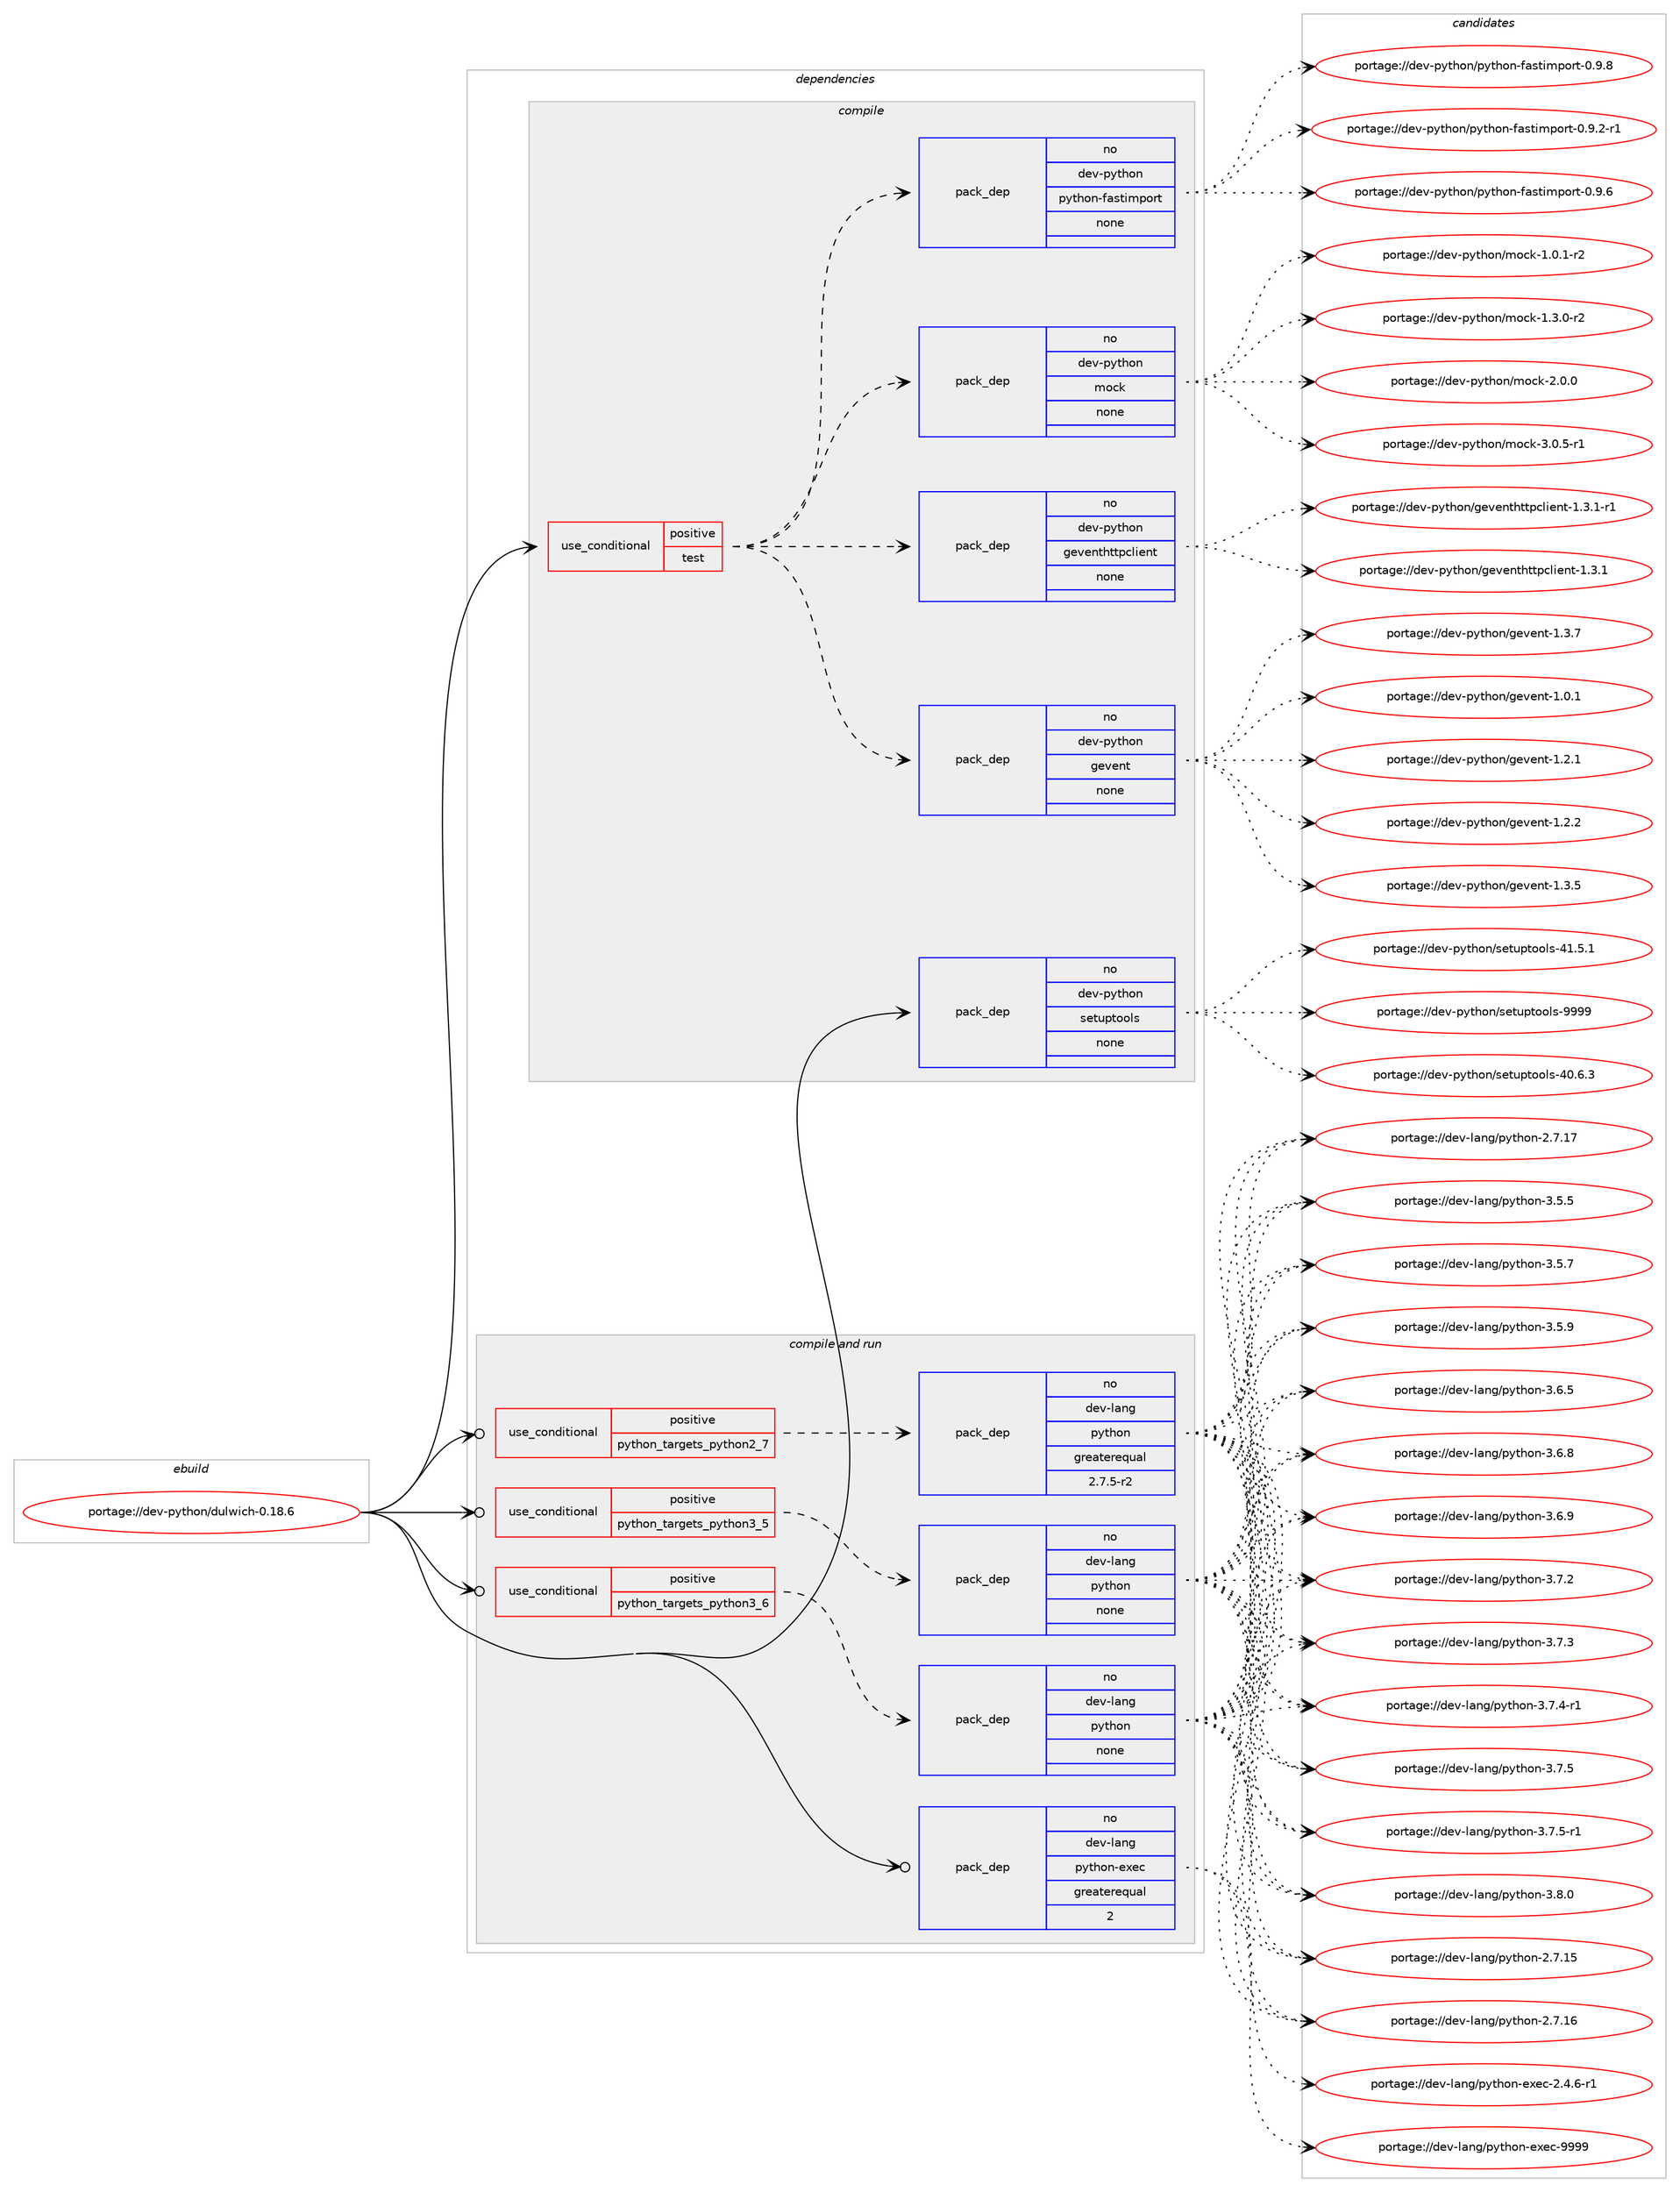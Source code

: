 digraph prolog {

# *************
# Graph options
# *************

newrank=true;
concentrate=true;
compound=true;
graph [rankdir=LR,fontname=Helvetica,fontsize=10,ranksep=1.5];#, ranksep=2.5, nodesep=0.2];
edge  [arrowhead=vee];
node  [fontname=Helvetica,fontsize=10];

# **********
# The ebuild
# **********

subgraph cluster_leftcol {
color=gray;
rank=same;
label=<<i>ebuild</i>>;
id [label="portage://dev-python/dulwich-0.18.6", color=red, width=4, href="../dev-python/dulwich-0.18.6.svg"];
}

# ****************
# The dependencies
# ****************

subgraph cluster_midcol {
color=gray;
label=<<i>dependencies</i>>;
subgraph cluster_compile {
fillcolor="#eeeeee";
style=filled;
label=<<i>compile</i>>;
subgraph cond28095 {
dependency137727 [label=<<TABLE BORDER="0" CELLBORDER="1" CELLSPACING="0" CELLPADDING="4"><TR><TD ROWSPAN="3" CELLPADDING="10">use_conditional</TD></TR><TR><TD>positive</TD></TR><TR><TD>test</TD></TR></TABLE>>, shape=none, color=red];
subgraph pack106316 {
dependency137728 [label=<<TABLE BORDER="0" CELLBORDER="1" CELLSPACING="0" CELLPADDING="4" WIDTH="220"><TR><TD ROWSPAN="6" CELLPADDING="30">pack_dep</TD></TR><TR><TD WIDTH="110">no</TD></TR><TR><TD>dev-python</TD></TR><TR><TD>gevent</TD></TR><TR><TD>none</TD></TR><TR><TD></TD></TR></TABLE>>, shape=none, color=blue];
}
dependency137727:e -> dependency137728:w [weight=20,style="dashed",arrowhead="vee"];
subgraph pack106317 {
dependency137729 [label=<<TABLE BORDER="0" CELLBORDER="1" CELLSPACING="0" CELLPADDING="4" WIDTH="220"><TR><TD ROWSPAN="6" CELLPADDING="30">pack_dep</TD></TR><TR><TD WIDTH="110">no</TD></TR><TR><TD>dev-python</TD></TR><TR><TD>geventhttpclient</TD></TR><TR><TD>none</TD></TR><TR><TD></TD></TR></TABLE>>, shape=none, color=blue];
}
dependency137727:e -> dependency137729:w [weight=20,style="dashed",arrowhead="vee"];
subgraph pack106318 {
dependency137730 [label=<<TABLE BORDER="0" CELLBORDER="1" CELLSPACING="0" CELLPADDING="4" WIDTH="220"><TR><TD ROWSPAN="6" CELLPADDING="30">pack_dep</TD></TR><TR><TD WIDTH="110">no</TD></TR><TR><TD>dev-python</TD></TR><TR><TD>mock</TD></TR><TR><TD>none</TD></TR><TR><TD></TD></TR></TABLE>>, shape=none, color=blue];
}
dependency137727:e -> dependency137730:w [weight=20,style="dashed",arrowhead="vee"];
subgraph pack106319 {
dependency137731 [label=<<TABLE BORDER="0" CELLBORDER="1" CELLSPACING="0" CELLPADDING="4" WIDTH="220"><TR><TD ROWSPAN="6" CELLPADDING="30">pack_dep</TD></TR><TR><TD WIDTH="110">no</TD></TR><TR><TD>dev-python</TD></TR><TR><TD>python-fastimport</TD></TR><TR><TD>none</TD></TR><TR><TD></TD></TR></TABLE>>, shape=none, color=blue];
}
dependency137727:e -> dependency137731:w [weight=20,style="dashed",arrowhead="vee"];
}
id:e -> dependency137727:w [weight=20,style="solid",arrowhead="vee"];
subgraph pack106320 {
dependency137732 [label=<<TABLE BORDER="0" CELLBORDER="1" CELLSPACING="0" CELLPADDING="4" WIDTH="220"><TR><TD ROWSPAN="6" CELLPADDING="30">pack_dep</TD></TR><TR><TD WIDTH="110">no</TD></TR><TR><TD>dev-python</TD></TR><TR><TD>setuptools</TD></TR><TR><TD>none</TD></TR><TR><TD></TD></TR></TABLE>>, shape=none, color=blue];
}
id:e -> dependency137732:w [weight=20,style="solid",arrowhead="vee"];
}
subgraph cluster_compileandrun {
fillcolor="#eeeeee";
style=filled;
label=<<i>compile and run</i>>;
subgraph cond28096 {
dependency137733 [label=<<TABLE BORDER="0" CELLBORDER="1" CELLSPACING="0" CELLPADDING="4"><TR><TD ROWSPAN="3" CELLPADDING="10">use_conditional</TD></TR><TR><TD>positive</TD></TR><TR><TD>python_targets_python2_7</TD></TR></TABLE>>, shape=none, color=red];
subgraph pack106321 {
dependency137734 [label=<<TABLE BORDER="0" CELLBORDER="1" CELLSPACING="0" CELLPADDING="4" WIDTH="220"><TR><TD ROWSPAN="6" CELLPADDING="30">pack_dep</TD></TR><TR><TD WIDTH="110">no</TD></TR><TR><TD>dev-lang</TD></TR><TR><TD>python</TD></TR><TR><TD>greaterequal</TD></TR><TR><TD>2.7.5-r2</TD></TR></TABLE>>, shape=none, color=blue];
}
dependency137733:e -> dependency137734:w [weight=20,style="dashed",arrowhead="vee"];
}
id:e -> dependency137733:w [weight=20,style="solid",arrowhead="odotvee"];
subgraph cond28097 {
dependency137735 [label=<<TABLE BORDER="0" CELLBORDER="1" CELLSPACING="0" CELLPADDING="4"><TR><TD ROWSPAN="3" CELLPADDING="10">use_conditional</TD></TR><TR><TD>positive</TD></TR><TR><TD>python_targets_python3_5</TD></TR></TABLE>>, shape=none, color=red];
subgraph pack106322 {
dependency137736 [label=<<TABLE BORDER="0" CELLBORDER="1" CELLSPACING="0" CELLPADDING="4" WIDTH="220"><TR><TD ROWSPAN="6" CELLPADDING="30">pack_dep</TD></TR><TR><TD WIDTH="110">no</TD></TR><TR><TD>dev-lang</TD></TR><TR><TD>python</TD></TR><TR><TD>none</TD></TR><TR><TD></TD></TR></TABLE>>, shape=none, color=blue];
}
dependency137735:e -> dependency137736:w [weight=20,style="dashed",arrowhead="vee"];
}
id:e -> dependency137735:w [weight=20,style="solid",arrowhead="odotvee"];
subgraph cond28098 {
dependency137737 [label=<<TABLE BORDER="0" CELLBORDER="1" CELLSPACING="0" CELLPADDING="4"><TR><TD ROWSPAN="3" CELLPADDING="10">use_conditional</TD></TR><TR><TD>positive</TD></TR><TR><TD>python_targets_python3_6</TD></TR></TABLE>>, shape=none, color=red];
subgraph pack106323 {
dependency137738 [label=<<TABLE BORDER="0" CELLBORDER="1" CELLSPACING="0" CELLPADDING="4" WIDTH="220"><TR><TD ROWSPAN="6" CELLPADDING="30">pack_dep</TD></TR><TR><TD WIDTH="110">no</TD></TR><TR><TD>dev-lang</TD></TR><TR><TD>python</TD></TR><TR><TD>none</TD></TR><TR><TD></TD></TR></TABLE>>, shape=none, color=blue];
}
dependency137737:e -> dependency137738:w [weight=20,style="dashed",arrowhead="vee"];
}
id:e -> dependency137737:w [weight=20,style="solid",arrowhead="odotvee"];
subgraph pack106324 {
dependency137739 [label=<<TABLE BORDER="0" CELLBORDER="1" CELLSPACING="0" CELLPADDING="4" WIDTH="220"><TR><TD ROWSPAN="6" CELLPADDING="30">pack_dep</TD></TR><TR><TD WIDTH="110">no</TD></TR><TR><TD>dev-lang</TD></TR><TR><TD>python-exec</TD></TR><TR><TD>greaterequal</TD></TR><TR><TD>2</TD></TR></TABLE>>, shape=none, color=blue];
}
id:e -> dependency137739:w [weight=20,style="solid",arrowhead="odotvee"];
}
subgraph cluster_run {
fillcolor="#eeeeee";
style=filled;
label=<<i>run</i>>;
}
}

# **************
# The candidates
# **************

subgraph cluster_choices {
rank=same;
color=gray;
label=<<i>candidates</i>>;

subgraph choice106316 {
color=black;
nodesep=1;
choiceportage1001011184511212111610411111047103101118101110116454946484649 [label="portage://dev-python/gevent-1.0.1", color=red, width=4,href="../dev-python/gevent-1.0.1.svg"];
choiceportage1001011184511212111610411111047103101118101110116454946504649 [label="portage://dev-python/gevent-1.2.1", color=red, width=4,href="../dev-python/gevent-1.2.1.svg"];
choiceportage1001011184511212111610411111047103101118101110116454946504650 [label="portage://dev-python/gevent-1.2.2", color=red, width=4,href="../dev-python/gevent-1.2.2.svg"];
choiceportage1001011184511212111610411111047103101118101110116454946514653 [label="portage://dev-python/gevent-1.3.5", color=red, width=4,href="../dev-python/gevent-1.3.5.svg"];
choiceportage1001011184511212111610411111047103101118101110116454946514655 [label="portage://dev-python/gevent-1.3.7", color=red, width=4,href="../dev-python/gevent-1.3.7.svg"];
dependency137728:e -> choiceportage1001011184511212111610411111047103101118101110116454946484649:w [style=dotted,weight="100"];
dependency137728:e -> choiceportage1001011184511212111610411111047103101118101110116454946504649:w [style=dotted,weight="100"];
dependency137728:e -> choiceportage1001011184511212111610411111047103101118101110116454946504650:w [style=dotted,weight="100"];
dependency137728:e -> choiceportage1001011184511212111610411111047103101118101110116454946514653:w [style=dotted,weight="100"];
dependency137728:e -> choiceportage1001011184511212111610411111047103101118101110116454946514655:w [style=dotted,weight="100"];
}
subgraph choice106317 {
color=black;
nodesep=1;
choiceportage100101118451121211161041111104710310111810111011610411611611299108105101110116454946514649 [label="portage://dev-python/geventhttpclient-1.3.1", color=red, width=4,href="../dev-python/geventhttpclient-1.3.1.svg"];
choiceportage1001011184511212111610411111047103101118101110116104116116112991081051011101164549465146494511449 [label="portage://dev-python/geventhttpclient-1.3.1-r1", color=red, width=4,href="../dev-python/geventhttpclient-1.3.1-r1.svg"];
dependency137729:e -> choiceportage100101118451121211161041111104710310111810111011610411611611299108105101110116454946514649:w [style=dotted,weight="100"];
dependency137729:e -> choiceportage1001011184511212111610411111047103101118101110116104116116112991081051011101164549465146494511449:w [style=dotted,weight="100"];
}
subgraph choice106318 {
color=black;
nodesep=1;
choiceportage1001011184511212111610411111047109111991074549464846494511450 [label="portage://dev-python/mock-1.0.1-r2", color=red, width=4,href="../dev-python/mock-1.0.1-r2.svg"];
choiceportage1001011184511212111610411111047109111991074549465146484511450 [label="portage://dev-python/mock-1.3.0-r2", color=red, width=4,href="../dev-python/mock-1.3.0-r2.svg"];
choiceportage100101118451121211161041111104710911199107455046484648 [label="portage://dev-python/mock-2.0.0", color=red, width=4,href="../dev-python/mock-2.0.0.svg"];
choiceportage1001011184511212111610411111047109111991074551464846534511449 [label="portage://dev-python/mock-3.0.5-r1", color=red, width=4,href="../dev-python/mock-3.0.5-r1.svg"];
dependency137730:e -> choiceportage1001011184511212111610411111047109111991074549464846494511450:w [style=dotted,weight="100"];
dependency137730:e -> choiceportage1001011184511212111610411111047109111991074549465146484511450:w [style=dotted,weight="100"];
dependency137730:e -> choiceportage100101118451121211161041111104710911199107455046484648:w [style=dotted,weight="100"];
dependency137730:e -> choiceportage1001011184511212111610411111047109111991074551464846534511449:w [style=dotted,weight="100"];
}
subgraph choice106319 {
color=black;
nodesep=1;
choiceportage100101118451121211161041111104711212111610411111045102971151161051091121111141164548465746504511449 [label="portage://dev-python/python-fastimport-0.9.2-r1", color=red, width=4,href="../dev-python/python-fastimport-0.9.2-r1.svg"];
choiceportage10010111845112121116104111110471121211161041111104510297115116105109112111114116454846574654 [label="portage://dev-python/python-fastimport-0.9.6", color=red, width=4,href="../dev-python/python-fastimport-0.9.6.svg"];
choiceportage10010111845112121116104111110471121211161041111104510297115116105109112111114116454846574656 [label="portage://dev-python/python-fastimport-0.9.8", color=red, width=4,href="../dev-python/python-fastimport-0.9.8.svg"];
dependency137731:e -> choiceportage100101118451121211161041111104711212111610411111045102971151161051091121111141164548465746504511449:w [style=dotted,weight="100"];
dependency137731:e -> choiceportage10010111845112121116104111110471121211161041111104510297115116105109112111114116454846574654:w [style=dotted,weight="100"];
dependency137731:e -> choiceportage10010111845112121116104111110471121211161041111104510297115116105109112111114116454846574656:w [style=dotted,weight="100"];
}
subgraph choice106320 {
color=black;
nodesep=1;
choiceportage100101118451121211161041111104711510111611711211611111110811545524846544651 [label="portage://dev-python/setuptools-40.6.3", color=red, width=4,href="../dev-python/setuptools-40.6.3.svg"];
choiceportage100101118451121211161041111104711510111611711211611111110811545524946534649 [label="portage://dev-python/setuptools-41.5.1", color=red, width=4,href="../dev-python/setuptools-41.5.1.svg"];
choiceportage10010111845112121116104111110471151011161171121161111111081154557575757 [label="portage://dev-python/setuptools-9999", color=red, width=4,href="../dev-python/setuptools-9999.svg"];
dependency137732:e -> choiceportage100101118451121211161041111104711510111611711211611111110811545524846544651:w [style=dotted,weight="100"];
dependency137732:e -> choiceportage100101118451121211161041111104711510111611711211611111110811545524946534649:w [style=dotted,weight="100"];
dependency137732:e -> choiceportage10010111845112121116104111110471151011161171121161111111081154557575757:w [style=dotted,weight="100"];
}
subgraph choice106321 {
color=black;
nodesep=1;
choiceportage10010111845108971101034711212111610411111045504655464953 [label="portage://dev-lang/python-2.7.15", color=red, width=4,href="../dev-lang/python-2.7.15.svg"];
choiceportage10010111845108971101034711212111610411111045504655464954 [label="portage://dev-lang/python-2.7.16", color=red, width=4,href="../dev-lang/python-2.7.16.svg"];
choiceportage10010111845108971101034711212111610411111045504655464955 [label="portage://dev-lang/python-2.7.17", color=red, width=4,href="../dev-lang/python-2.7.17.svg"];
choiceportage100101118451089711010347112121116104111110455146534653 [label="portage://dev-lang/python-3.5.5", color=red, width=4,href="../dev-lang/python-3.5.5.svg"];
choiceportage100101118451089711010347112121116104111110455146534655 [label="portage://dev-lang/python-3.5.7", color=red, width=4,href="../dev-lang/python-3.5.7.svg"];
choiceportage100101118451089711010347112121116104111110455146534657 [label="portage://dev-lang/python-3.5.9", color=red, width=4,href="../dev-lang/python-3.5.9.svg"];
choiceportage100101118451089711010347112121116104111110455146544653 [label="portage://dev-lang/python-3.6.5", color=red, width=4,href="../dev-lang/python-3.6.5.svg"];
choiceportage100101118451089711010347112121116104111110455146544656 [label="portage://dev-lang/python-3.6.8", color=red, width=4,href="../dev-lang/python-3.6.8.svg"];
choiceportage100101118451089711010347112121116104111110455146544657 [label="portage://dev-lang/python-3.6.9", color=red, width=4,href="../dev-lang/python-3.6.9.svg"];
choiceportage100101118451089711010347112121116104111110455146554650 [label="portage://dev-lang/python-3.7.2", color=red, width=4,href="../dev-lang/python-3.7.2.svg"];
choiceportage100101118451089711010347112121116104111110455146554651 [label="portage://dev-lang/python-3.7.3", color=red, width=4,href="../dev-lang/python-3.7.3.svg"];
choiceportage1001011184510897110103471121211161041111104551465546524511449 [label="portage://dev-lang/python-3.7.4-r1", color=red, width=4,href="../dev-lang/python-3.7.4-r1.svg"];
choiceportage100101118451089711010347112121116104111110455146554653 [label="portage://dev-lang/python-3.7.5", color=red, width=4,href="../dev-lang/python-3.7.5.svg"];
choiceportage1001011184510897110103471121211161041111104551465546534511449 [label="portage://dev-lang/python-3.7.5-r1", color=red, width=4,href="../dev-lang/python-3.7.5-r1.svg"];
choiceportage100101118451089711010347112121116104111110455146564648 [label="portage://dev-lang/python-3.8.0", color=red, width=4,href="../dev-lang/python-3.8.0.svg"];
dependency137734:e -> choiceportage10010111845108971101034711212111610411111045504655464953:w [style=dotted,weight="100"];
dependency137734:e -> choiceportage10010111845108971101034711212111610411111045504655464954:w [style=dotted,weight="100"];
dependency137734:e -> choiceportage10010111845108971101034711212111610411111045504655464955:w [style=dotted,weight="100"];
dependency137734:e -> choiceportage100101118451089711010347112121116104111110455146534653:w [style=dotted,weight="100"];
dependency137734:e -> choiceportage100101118451089711010347112121116104111110455146534655:w [style=dotted,weight="100"];
dependency137734:e -> choiceportage100101118451089711010347112121116104111110455146534657:w [style=dotted,weight="100"];
dependency137734:e -> choiceportage100101118451089711010347112121116104111110455146544653:w [style=dotted,weight="100"];
dependency137734:e -> choiceportage100101118451089711010347112121116104111110455146544656:w [style=dotted,weight="100"];
dependency137734:e -> choiceportage100101118451089711010347112121116104111110455146544657:w [style=dotted,weight="100"];
dependency137734:e -> choiceportage100101118451089711010347112121116104111110455146554650:w [style=dotted,weight="100"];
dependency137734:e -> choiceportage100101118451089711010347112121116104111110455146554651:w [style=dotted,weight="100"];
dependency137734:e -> choiceportage1001011184510897110103471121211161041111104551465546524511449:w [style=dotted,weight="100"];
dependency137734:e -> choiceportage100101118451089711010347112121116104111110455146554653:w [style=dotted,weight="100"];
dependency137734:e -> choiceportage1001011184510897110103471121211161041111104551465546534511449:w [style=dotted,weight="100"];
dependency137734:e -> choiceportage100101118451089711010347112121116104111110455146564648:w [style=dotted,weight="100"];
}
subgraph choice106322 {
color=black;
nodesep=1;
choiceportage10010111845108971101034711212111610411111045504655464953 [label="portage://dev-lang/python-2.7.15", color=red, width=4,href="../dev-lang/python-2.7.15.svg"];
choiceportage10010111845108971101034711212111610411111045504655464954 [label="portage://dev-lang/python-2.7.16", color=red, width=4,href="../dev-lang/python-2.7.16.svg"];
choiceportage10010111845108971101034711212111610411111045504655464955 [label="portage://dev-lang/python-2.7.17", color=red, width=4,href="../dev-lang/python-2.7.17.svg"];
choiceportage100101118451089711010347112121116104111110455146534653 [label="portage://dev-lang/python-3.5.5", color=red, width=4,href="../dev-lang/python-3.5.5.svg"];
choiceportage100101118451089711010347112121116104111110455146534655 [label="portage://dev-lang/python-3.5.7", color=red, width=4,href="../dev-lang/python-3.5.7.svg"];
choiceportage100101118451089711010347112121116104111110455146534657 [label="portage://dev-lang/python-3.5.9", color=red, width=4,href="../dev-lang/python-3.5.9.svg"];
choiceportage100101118451089711010347112121116104111110455146544653 [label="portage://dev-lang/python-3.6.5", color=red, width=4,href="../dev-lang/python-3.6.5.svg"];
choiceportage100101118451089711010347112121116104111110455146544656 [label="portage://dev-lang/python-3.6.8", color=red, width=4,href="../dev-lang/python-3.6.8.svg"];
choiceportage100101118451089711010347112121116104111110455146544657 [label="portage://dev-lang/python-3.6.9", color=red, width=4,href="../dev-lang/python-3.6.9.svg"];
choiceportage100101118451089711010347112121116104111110455146554650 [label="portage://dev-lang/python-3.7.2", color=red, width=4,href="../dev-lang/python-3.7.2.svg"];
choiceportage100101118451089711010347112121116104111110455146554651 [label="portage://dev-lang/python-3.7.3", color=red, width=4,href="../dev-lang/python-3.7.3.svg"];
choiceportage1001011184510897110103471121211161041111104551465546524511449 [label="portage://dev-lang/python-3.7.4-r1", color=red, width=4,href="../dev-lang/python-3.7.4-r1.svg"];
choiceportage100101118451089711010347112121116104111110455146554653 [label="portage://dev-lang/python-3.7.5", color=red, width=4,href="../dev-lang/python-3.7.5.svg"];
choiceportage1001011184510897110103471121211161041111104551465546534511449 [label="portage://dev-lang/python-3.7.5-r1", color=red, width=4,href="../dev-lang/python-3.7.5-r1.svg"];
choiceportage100101118451089711010347112121116104111110455146564648 [label="portage://dev-lang/python-3.8.0", color=red, width=4,href="../dev-lang/python-3.8.0.svg"];
dependency137736:e -> choiceportage10010111845108971101034711212111610411111045504655464953:w [style=dotted,weight="100"];
dependency137736:e -> choiceportage10010111845108971101034711212111610411111045504655464954:w [style=dotted,weight="100"];
dependency137736:e -> choiceportage10010111845108971101034711212111610411111045504655464955:w [style=dotted,weight="100"];
dependency137736:e -> choiceportage100101118451089711010347112121116104111110455146534653:w [style=dotted,weight="100"];
dependency137736:e -> choiceportage100101118451089711010347112121116104111110455146534655:w [style=dotted,weight="100"];
dependency137736:e -> choiceportage100101118451089711010347112121116104111110455146534657:w [style=dotted,weight="100"];
dependency137736:e -> choiceportage100101118451089711010347112121116104111110455146544653:w [style=dotted,weight="100"];
dependency137736:e -> choiceportage100101118451089711010347112121116104111110455146544656:w [style=dotted,weight="100"];
dependency137736:e -> choiceportage100101118451089711010347112121116104111110455146544657:w [style=dotted,weight="100"];
dependency137736:e -> choiceportage100101118451089711010347112121116104111110455146554650:w [style=dotted,weight="100"];
dependency137736:e -> choiceportage100101118451089711010347112121116104111110455146554651:w [style=dotted,weight="100"];
dependency137736:e -> choiceportage1001011184510897110103471121211161041111104551465546524511449:w [style=dotted,weight="100"];
dependency137736:e -> choiceportage100101118451089711010347112121116104111110455146554653:w [style=dotted,weight="100"];
dependency137736:e -> choiceportage1001011184510897110103471121211161041111104551465546534511449:w [style=dotted,weight="100"];
dependency137736:e -> choiceportage100101118451089711010347112121116104111110455146564648:w [style=dotted,weight="100"];
}
subgraph choice106323 {
color=black;
nodesep=1;
choiceportage10010111845108971101034711212111610411111045504655464953 [label="portage://dev-lang/python-2.7.15", color=red, width=4,href="../dev-lang/python-2.7.15.svg"];
choiceportage10010111845108971101034711212111610411111045504655464954 [label="portage://dev-lang/python-2.7.16", color=red, width=4,href="../dev-lang/python-2.7.16.svg"];
choiceportage10010111845108971101034711212111610411111045504655464955 [label="portage://dev-lang/python-2.7.17", color=red, width=4,href="../dev-lang/python-2.7.17.svg"];
choiceportage100101118451089711010347112121116104111110455146534653 [label="portage://dev-lang/python-3.5.5", color=red, width=4,href="../dev-lang/python-3.5.5.svg"];
choiceportage100101118451089711010347112121116104111110455146534655 [label="portage://dev-lang/python-3.5.7", color=red, width=4,href="../dev-lang/python-3.5.7.svg"];
choiceportage100101118451089711010347112121116104111110455146534657 [label="portage://dev-lang/python-3.5.9", color=red, width=4,href="../dev-lang/python-3.5.9.svg"];
choiceportage100101118451089711010347112121116104111110455146544653 [label="portage://dev-lang/python-3.6.5", color=red, width=4,href="../dev-lang/python-3.6.5.svg"];
choiceportage100101118451089711010347112121116104111110455146544656 [label="portage://dev-lang/python-3.6.8", color=red, width=4,href="../dev-lang/python-3.6.8.svg"];
choiceportage100101118451089711010347112121116104111110455146544657 [label="portage://dev-lang/python-3.6.9", color=red, width=4,href="../dev-lang/python-3.6.9.svg"];
choiceportage100101118451089711010347112121116104111110455146554650 [label="portage://dev-lang/python-3.7.2", color=red, width=4,href="../dev-lang/python-3.7.2.svg"];
choiceportage100101118451089711010347112121116104111110455146554651 [label="portage://dev-lang/python-3.7.3", color=red, width=4,href="../dev-lang/python-3.7.3.svg"];
choiceportage1001011184510897110103471121211161041111104551465546524511449 [label="portage://dev-lang/python-3.7.4-r1", color=red, width=4,href="../dev-lang/python-3.7.4-r1.svg"];
choiceportage100101118451089711010347112121116104111110455146554653 [label="portage://dev-lang/python-3.7.5", color=red, width=4,href="../dev-lang/python-3.7.5.svg"];
choiceportage1001011184510897110103471121211161041111104551465546534511449 [label="portage://dev-lang/python-3.7.5-r1", color=red, width=4,href="../dev-lang/python-3.7.5-r1.svg"];
choiceportage100101118451089711010347112121116104111110455146564648 [label="portage://dev-lang/python-3.8.0", color=red, width=4,href="../dev-lang/python-3.8.0.svg"];
dependency137738:e -> choiceportage10010111845108971101034711212111610411111045504655464953:w [style=dotted,weight="100"];
dependency137738:e -> choiceportage10010111845108971101034711212111610411111045504655464954:w [style=dotted,weight="100"];
dependency137738:e -> choiceportage10010111845108971101034711212111610411111045504655464955:w [style=dotted,weight="100"];
dependency137738:e -> choiceportage100101118451089711010347112121116104111110455146534653:w [style=dotted,weight="100"];
dependency137738:e -> choiceportage100101118451089711010347112121116104111110455146534655:w [style=dotted,weight="100"];
dependency137738:e -> choiceportage100101118451089711010347112121116104111110455146534657:w [style=dotted,weight="100"];
dependency137738:e -> choiceportage100101118451089711010347112121116104111110455146544653:w [style=dotted,weight="100"];
dependency137738:e -> choiceportage100101118451089711010347112121116104111110455146544656:w [style=dotted,weight="100"];
dependency137738:e -> choiceportage100101118451089711010347112121116104111110455146544657:w [style=dotted,weight="100"];
dependency137738:e -> choiceportage100101118451089711010347112121116104111110455146554650:w [style=dotted,weight="100"];
dependency137738:e -> choiceportage100101118451089711010347112121116104111110455146554651:w [style=dotted,weight="100"];
dependency137738:e -> choiceportage1001011184510897110103471121211161041111104551465546524511449:w [style=dotted,weight="100"];
dependency137738:e -> choiceportage100101118451089711010347112121116104111110455146554653:w [style=dotted,weight="100"];
dependency137738:e -> choiceportage1001011184510897110103471121211161041111104551465546534511449:w [style=dotted,weight="100"];
dependency137738:e -> choiceportage100101118451089711010347112121116104111110455146564648:w [style=dotted,weight="100"];
}
subgraph choice106324 {
color=black;
nodesep=1;
choiceportage10010111845108971101034711212111610411111045101120101994550465246544511449 [label="portage://dev-lang/python-exec-2.4.6-r1", color=red, width=4,href="../dev-lang/python-exec-2.4.6-r1.svg"];
choiceportage10010111845108971101034711212111610411111045101120101994557575757 [label="portage://dev-lang/python-exec-9999", color=red, width=4,href="../dev-lang/python-exec-9999.svg"];
dependency137739:e -> choiceportage10010111845108971101034711212111610411111045101120101994550465246544511449:w [style=dotted,weight="100"];
dependency137739:e -> choiceportage10010111845108971101034711212111610411111045101120101994557575757:w [style=dotted,weight="100"];
}
}

}
